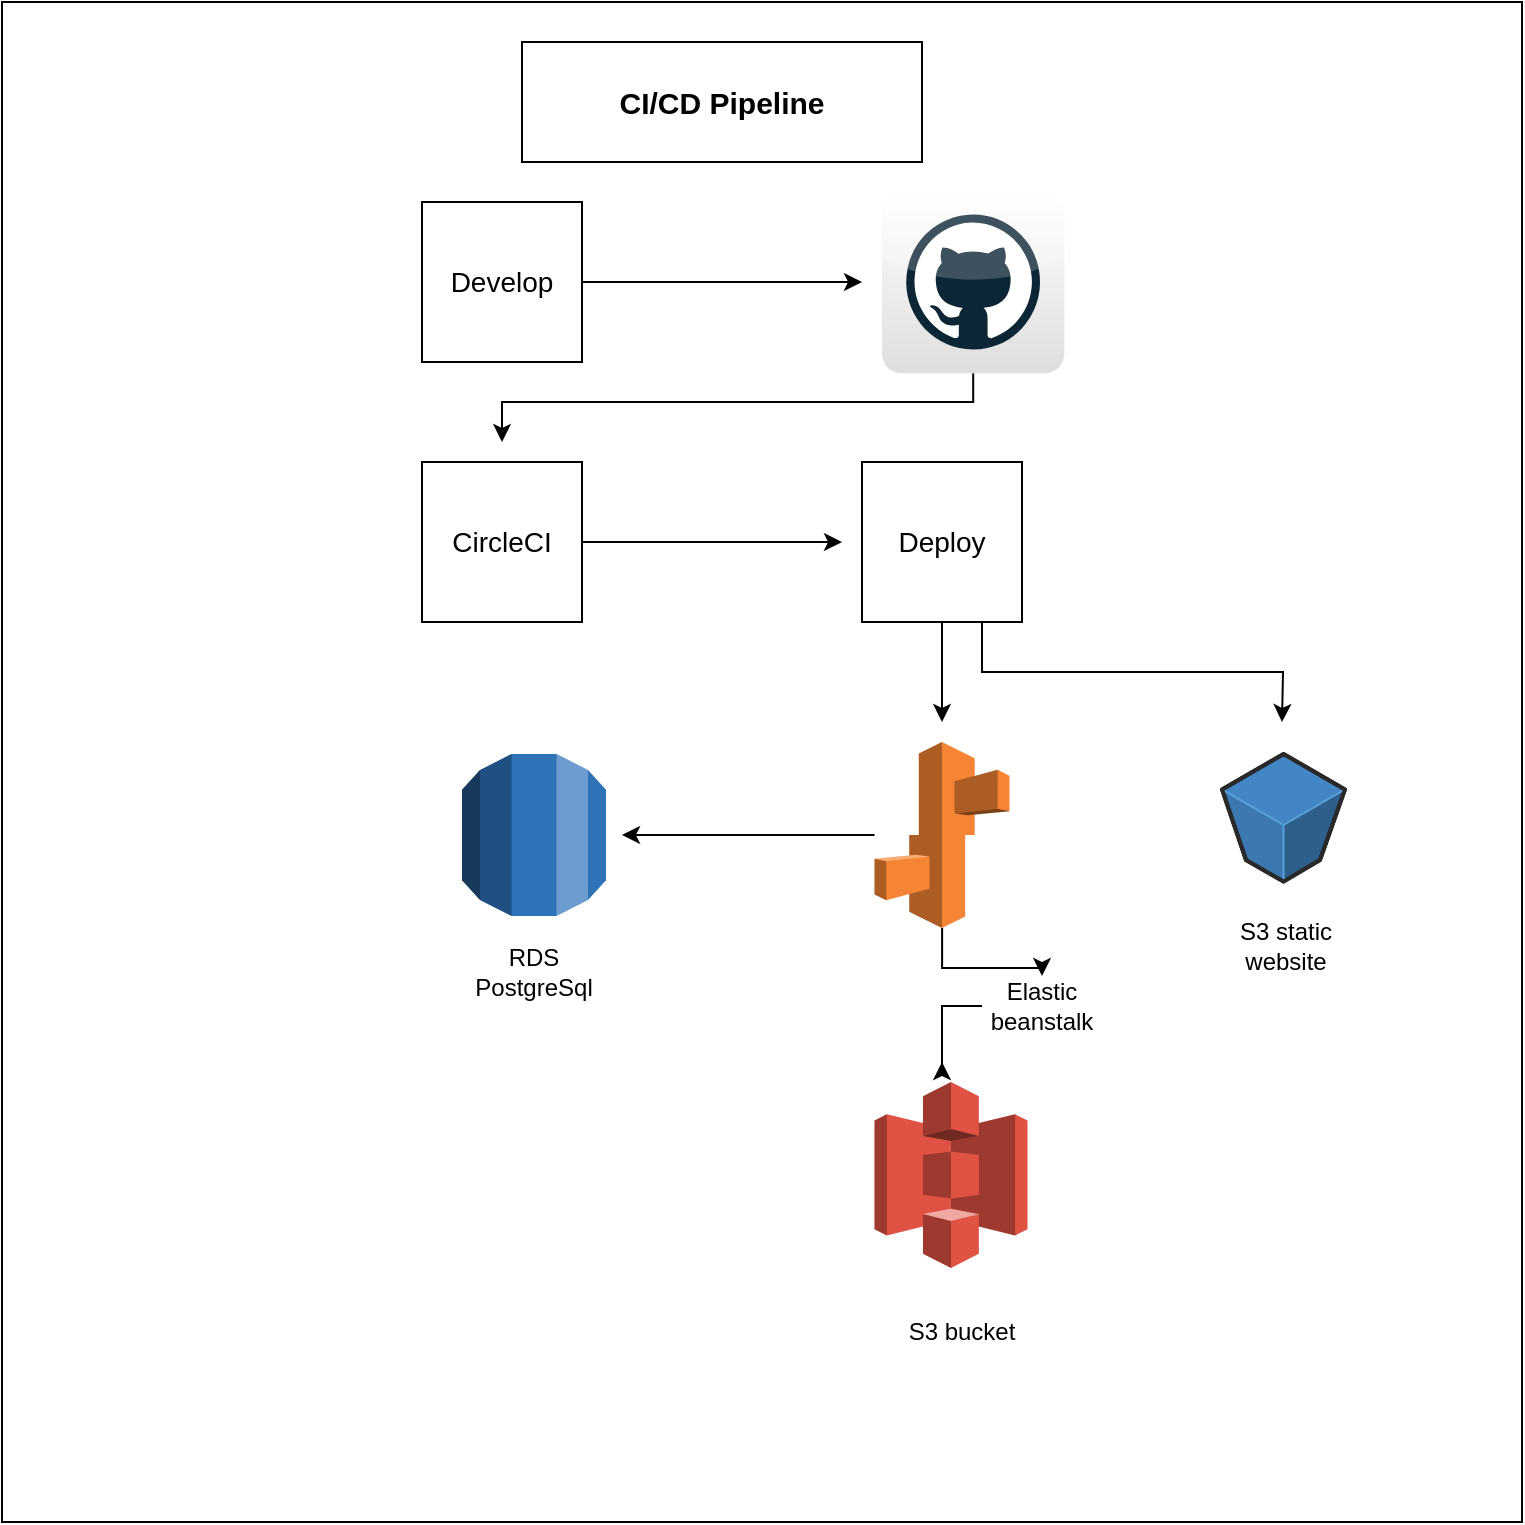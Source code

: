 <mxfile version="21.1.1" type="github">
  <diagram name="Page-1" id="IfBTLOQrOgOCPGEyT7os">
    <mxGraphModel dx="1050" dy="1649" grid="1" gridSize="10" guides="1" tooltips="1" connect="1" arrows="1" fold="1" page="1" pageScale="1" pageWidth="850" pageHeight="1100" math="0" shadow="0">
      <root>
        <mxCell id="0" />
        <mxCell id="1" parent="0" />
        <mxCell id="qZDUdrs_ygf457AYANE_-2" value="" style="whiteSpace=wrap;html=1;aspect=fixed;movable=0;resizable=0;rotatable=0;deletable=0;editable=0;locked=1;connectable=0;" vertex="1" parent="1">
          <mxGeometry x="40" y="-40" width="760" height="760" as="geometry" />
        </mxCell>
        <mxCell id="qZDUdrs_ygf457AYANE_-1" value="&lt;b&gt;&lt;font style=&quot;font-size: 15px;&quot;&gt; CI/CD Pipeline&lt;/font&gt;&lt;/b&gt;" style="rounded=0;whiteSpace=wrap;html=1;" vertex="1" parent="1">
          <mxGeometry x="300" y="-20" width="200" height="60" as="geometry" />
        </mxCell>
        <mxCell id="qZDUdrs_ygf457AYANE_-7" style="edgeStyle=orthogonalEdgeStyle;rounded=0;orthogonalLoop=1;jettySize=auto;html=1;exitX=1;exitY=0.5;exitDx=0;exitDy=0;" edge="1" parent="1" source="qZDUdrs_ygf457AYANE_-3">
          <mxGeometry relative="1" as="geometry">
            <mxPoint x="470" y="100" as="targetPoint" />
          </mxGeometry>
        </mxCell>
        <mxCell id="qZDUdrs_ygf457AYANE_-3" value="&lt;font style=&quot;font-size: 14px;&quot;&gt;Develop  &lt;/font&gt;" style="whiteSpace=wrap;html=1;aspect=fixed;" vertex="1" parent="1">
          <mxGeometry x="250" y="60" width="80" height="80" as="geometry" />
        </mxCell>
        <mxCell id="qZDUdrs_ygf457AYANE_-15" style="edgeStyle=orthogonalEdgeStyle;rounded=0;orthogonalLoop=1;jettySize=auto;html=1;exitX=1;exitY=0.5;exitDx=0;exitDy=0;" edge="1" parent="1" source="qZDUdrs_ygf457AYANE_-6">
          <mxGeometry relative="1" as="geometry">
            <mxPoint x="460" y="230" as="targetPoint" />
          </mxGeometry>
        </mxCell>
        <mxCell id="qZDUdrs_ygf457AYANE_-6" value="&lt;font style=&quot;font-size: 14px;&quot;&gt;CircleCI &lt;/font&gt;" style="whiteSpace=wrap;html=1;aspect=fixed;" vertex="1" parent="1">
          <mxGeometry x="250" y="190" width="80" height="80" as="geometry" />
        </mxCell>
        <mxCell id="qZDUdrs_ygf457AYANE_-11" style="edgeStyle=orthogonalEdgeStyle;rounded=0;orthogonalLoop=1;jettySize=auto;html=1;" edge="1" parent="1" source="qZDUdrs_ygf457AYANE_-8">
          <mxGeometry relative="1" as="geometry">
            <mxPoint x="290" y="180" as="targetPoint" />
            <Array as="points">
              <mxPoint x="526" y="160" />
              <mxPoint x="290" y="160" />
            </Array>
          </mxGeometry>
        </mxCell>
        <mxCell id="qZDUdrs_ygf457AYANE_-8" value="" style="dashed=0;outlineConnect=0;html=1;align=center;labelPosition=center;verticalLabelPosition=bottom;verticalAlign=top;shape=mxgraph.webicons.github;gradientColor=#DFDEDE" vertex="1" parent="1">
          <mxGeometry x="480" y="54.4" width="91.2" height="91.2" as="geometry" />
        </mxCell>
        <mxCell id="qZDUdrs_ygf457AYANE_-16" style="edgeStyle=orthogonalEdgeStyle;rounded=0;orthogonalLoop=1;jettySize=auto;html=1;exitX=0.5;exitY=1;exitDx=0;exitDy=0;" edge="1" parent="1" source="qZDUdrs_ygf457AYANE_-12">
          <mxGeometry relative="1" as="geometry">
            <mxPoint x="510" y="320" as="targetPoint" />
          </mxGeometry>
        </mxCell>
        <mxCell id="qZDUdrs_ygf457AYANE_-21" style="edgeStyle=orthogonalEdgeStyle;rounded=0;orthogonalLoop=1;jettySize=auto;html=1;exitX=0.75;exitY=1;exitDx=0;exitDy=0;" edge="1" parent="1" source="qZDUdrs_ygf457AYANE_-12">
          <mxGeometry relative="1" as="geometry">
            <mxPoint x="680" y="320" as="targetPoint" />
          </mxGeometry>
        </mxCell>
        <mxCell id="qZDUdrs_ygf457AYANE_-12" value="&lt;font style=&quot;font-size: 14px;&quot;&gt;Deploy&lt;/font&gt;" style="whiteSpace=wrap;html=1;aspect=fixed;" vertex="1" parent="1">
          <mxGeometry x="470" y="190" width="80" height="80" as="geometry" />
        </mxCell>
        <mxCell id="qZDUdrs_ygf457AYANE_-17" style="edgeStyle=orthogonalEdgeStyle;rounded=0;orthogonalLoop=1;jettySize=auto;html=1;" edge="1" parent="1" source="qZDUdrs_ygf457AYANE_-13">
          <mxGeometry relative="1" as="geometry">
            <mxPoint x="350" y="376.5" as="targetPoint" />
          </mxGeometry>
        </mxCell>
        <mxCell id="qZDUdrs_ygf457AYANE_-22" style="edgeStyle=orthogonalEdgeStyle;rounded=0;orthogonalLoop=1;jettySize=auto;html=1;" edge="1" parent="1" source="qZDUdrs_ygf457AYANE_-26">
          <mxGeometry relative="1" as="geometry">
            <mxPoint x="510" y="490" as="targetPoint" />
          </mxGeometry>
        </mxCell>
        <mxCell id="qZDUdrs_ygf457AYANE_-13" value="" style="outlineConnect=0;dashed=0;verticalLabelPosition=bottom;verticalAlign=top;align=center;html=1;shape=mxgraph.aws3.elastic_beanstalk;fillColor=#F58534;gradientColor=none;" vertex="1" parent="1">
          <mxGeometry x="476.25" y="330" width="67.5" height="93" as="geometry" />
        </mxCell>
        <mxCell id="qZDUdrs_ygf457AYANE_-14" value="" style="outlineConnect=0;dashed=0;verticalLabelPosition=bottom;verticalAlign=top;align=center;html=1;shape=mxgraph.aws3.rds;fillColor=#2E73B8;gradientColor=none;" vertex="1" parent="1">
          <mxGeometry x="270" y="336" width="72" height="81" as="geometry" />
        </mxCell>
        <mxCell id="qZDUdrs_ygf457AYANE_-18" value="" style="outlineConnect=0;dashed=0;verticalLabelPosition=bottom;verticalAlign=top;align=center;html=1;shape=mxgraph.aws3.s3;fillColor=#E05243;gradientColor=none;" vertex="1" parent="1">
          <mxGeometry x="476.25" y="500" width="76.5" height="93" as="geometry" />
        </mxCell>
        <mxCell id="qZDUdrs_ygf457AYANE_-20" value="" style="verticalLabelPosition=bottom;html=1;verticalAlign=top;strokeWidth=1;align=center;outlineConnect=0;dashed=0;outlineConnect=0;shape=mxgraph.aws3d.s3Bucket;fillColor=#4286c5;strokeColor=#57A2D8;aspect=fixed;" vertex="1" parent="1">
          <mxGeometry x="650" y="336" width="61.5" height="63.8" as="geometry" />
        </mxCell>
        <mxCell id="qZDUdrs_ygf457AYANE_-23" value="RDS PostgreSql" style="text;html=1;strokeColor=none;fillColor=none;align=center;verticalAlign=middle;whiteSpace=wrap;rounded=0;" vertex="1" parent="1">
          <mxGeometry x="276" y="430" width="60" height="30" as="geometry" />
        </mxCell>
        <mxCell id="qZDUdrs_ygf457AYANE_-24" value="S3 static website" style="text;html=1;strokeColor=none;fillColor=none;align=center;verticalAlign=middle;whiteSpace=wrap;rounded=0;" vertex="1" parent="1">
          <mxGeometry x="651.5" y="417" width="60" height="30" as="geometry" />
        </mxCell>
        <mxCell id="qZDUdrs_ygf457AYANE_-25" value="S3 bucket" style="text;html=1;strokeColor=none;fillColor=none;align=center;verticalAlign=middle;whiteSpace=wrap;rounded=0;" vertex="1" parent="1">
          <mxGeometry x="490" y="610" width="60" height="30" as="geometry" />
        </mxCell>
        <mxCell id="qZDUdrs_ygf457AYANE_-27" value="" style="edgeStyle=orthogonalEdgeStyle;rounded=0;orthogonalLoop=1;jettySize=auto;html=1;" edge="1" parent="1" source="qZDUdrs_ygf457AYANE_-13" target="qZDUdrs_ygf457AYANE_-26">
          <mxGeometry relative="1" as="geometry">
            <mxPoint x="510" y="490" as="targetPoint" />
            <mxPoint x="510" y="423" as="sourcePoint" />
          </mxGeometry>
        </mxCell>
        <mxCell id="qZDUdrs_ygf457AYANE_-26" value="Elastic beanstalk" style="text;html=1;strokeColor=none;fillColor=none;align=center;verticalAlign=middle;whiteSpace=wrap;rounded=0;" vertex="1" parent="1">
          <mxGeometry x="530" y="447" width="60" height="30" as="geometry" />
        </mxCell>
      </root>
    </mxGraphModel>
  </diagram>
</mxfile>
